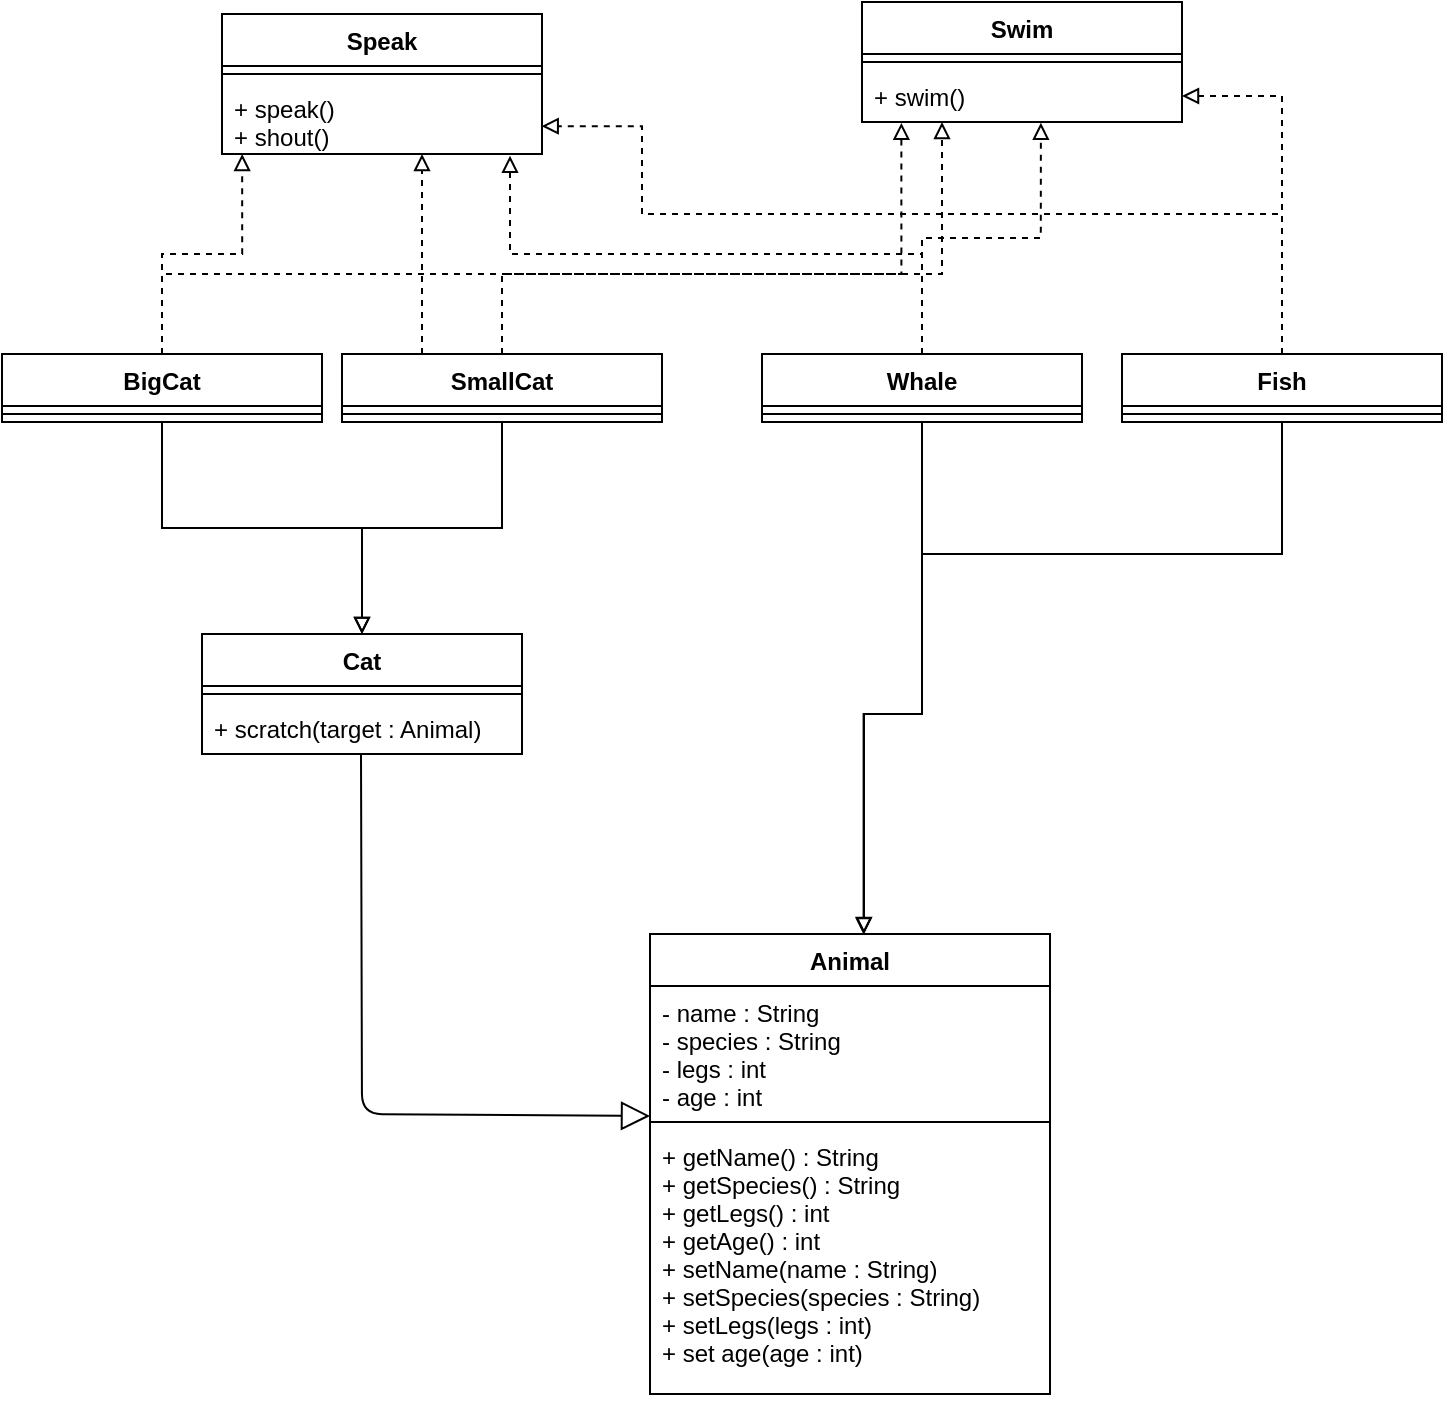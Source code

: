 <mxfile version="14.8.3" type="device"><diagram id="wDMJhhunt3l57JXN3eey" name="Page-1"><mxGraphModel dx="1673" dy="941" grid="1" gridSize="10" guides="1" tooltips="1" connect="1" arrows="1" fold="1" page="1" pageScale="1" pageWidth="827" pageHeight="1169" math="0" shadow="0"><root><mxCell id="0"/><mxCell id="1" parent="0"/><mxCell id="o5MpKeoYOwzZqFyj0bPv-1" value="Speak" style="swimlane;fontStyle=1;align=center;verticalAlign=top;childLayout=stackLayout;horizontal=1;startSize=26;horizontalStack=0;resizeParent=1;resizeParentMax=0;resizeLast=0;collapsible=1;marginBottom=0;" vertex="1" parent="1"><mxGeometry x="200" y="90" width="160" height="70" as="geometry"/></mxCell><mxCell id="o5MpKeoYOwzZqFyj0bPv-3" value="" style="line;strokeWidth=1;fillColor=none;align=left;verticalAlign=middle;spacingTop=-1;spacingLeft=3;spacingRight=3;rotatable=0;labelPosition=right;points=[];portConstraint=eastwest;" vertex="1" parent="o5MpKeoYOwzZqFyj0bPv-1"><mxGeometry y="26" width="160" height="8" as="geometry"/></mxCell><mxCell id="o5MpKeoYOwzZqFyj0bPv-4" value="+ speak()&#10;+ shout()" style="text;strokeColor=none;fillColor=none;align=left;verticalAlign=top;spacingLeft=4;spacingRight=4;overflow=hidden;rotatable=0;points=[[0,0.5],[1,0.5]];portConstraint=eastwest;" vertex="1" parent="o5MpKeoYOwzZqFyj0bPv-1"><mxGeometry y="34" width="160" height="36" as="geometry"/></mxCell><mxCell id="o5MpKeoYOwzZqFyj0bPv-5" value="Swim" style="swimlane;fontStyle=1;align=center;verticalAlign=top;childLayout=stackLayout;horizontal=1;startSize=26;horizontalStack=0;resizeParent=1;resizeParentMax=0;resizeLast=0;collapsible=1;marginBottom=0;" vertex="1" parent="1"><mxGeometry x="520" y="84" width="160" height="60" as="geometry"/></mxCell><mxCell id="o5MpKeoYOwzZqFyj0bPv-7" value="" style="line;strokeWidth=1;fillColor=none;align=left;verticalAlign=middle;spacingTop=-1;spacingLeft=3;spacingRight=3;rotatable=0;labelPosition=right;points=[];portConstraint=eastwest;" vertex="1" parent="o5MpKeoYOwzZqFyj0bPv-5"><mxGeometry y="26" width="160" height="8" as="geometry"/></mxCell><mxCell id="o5MpKeoYOwzZqFyj0bPv-8" value="+ swim()" style="text;strokeColor=none;fillColor=none;align=left;verticalAlign=top;spacingLeft=4;spacingRight=4;overflow=hidden;rotatable=0;points=[[0,0.5],[1,0.5]];portConstraint=eastwest;" vertex="1" parent="o5MpKeoYOwzZqFyj0bPv-5"><mxGeometry y="34" width="160" height="26" as="geometry"/></mxCell><mxCell id="o5MpKeoYOwzZqFyj0bPv-38" style="edgeStyle=orthogonalEdgeStyle;rounded=0;orthogonalLoop=1;jettySize=auto;html=1;entryX=0.5;entryY=0;entryDx=0;entryDy=0;endArrow=block;endFill=0;" edge="1" parent="1" source="o5MpKeoYOwzZqFyj0bPv-9" target="o5MpKeoYOwzZqFyj0bPv-17"><mxGeometry relative="1" as="geometry"/></mxCell><mxCell id="o5MpKeoYOwzZqFyj0bPv-43" style="edgeStyle=orthogonalEdgeStyle;rounded=0;orthogonalLoop=1;jettySize=auto;html=1;endArrow=block;endFill=0;dashed=1;entryX=0.063;entryY=1;entryDx=0;entryDy=0;entryPerimeter=0;" edge="1" parent="1" source="o5MpKeoYOwzZqFyj0bPv-9" target="o5MpKeoYOwzZqFyj0bPv-4"><mxGeometry relative="1" as="geometry"/></mxCell><mxCell id="o5MpKeoYOwzZqFyj0bPv-45" style="edgeStyle=orthogonalEdgeStyle;rounded=0;orthogonalLoop=1;jettySize=auto;html=1;dashed=1;endArrow=block;endFill=0;entryX=0.123;entryY=1.017;entryDx=0;entryDy=0;entryPerimeter=0;" edge="1" parent="1" source="o5MpKeoYOwzZqFyj0bPv-9" target="o5MpKeoYOwzZqFyj0bPv-8"><mxGeometry relative="1" as="geometry"><mxPoint x="540" y="150" as="targetPoint"/><Array as="points"><mxPoint x="170" y="220"/><mxPoint x="540" y="220"/></Array></mxGeometry></mxCell><mxCell id="o5MpKeoYOwzZqFyj0bPv-9" value="BigCat" style="swimlane;fontStyle=1;align=center;verticalAlign=top;childLayout=stackLayout;horizontal=1;startSize=26;horizontalStack=0;resizeParent=1;resizeParentMax=0;resizeLast=0;collapsible=1;marginBottom=0;" vertex="1" parent="1"><mxGeometry x="90" y="260" width="160" height="34" as="geometry"/></mxCell><mxCell id="o5MpKeoYOwzZqFyj0bPv-11" value="" style="line;strokeWidth=1;fillColor=none;align=left;verticalAlign=middle;spacingTop=-1;spacingLeft=3;spacingRight=3;rotatable=0;labelPosition=right;points=[];portConstraint=eastwest;" vertex="1" parent="o5MpKeoYOwzZqFyj0bPv-9"><mxGeometry y="26" width="160" height="8" as="geometry"/></mxCell><mxCell id="o5MpKeoYOwzZqFyj0bPv-39" style="edgeStyle=orthogonalEdgeStyle;rounded=0;orthogonalLoop=1;jettySize=auto;html=1;entryX=0.5;entryY=0;entryDx=0;entryDy=0;endArrow=block;endFill=0;" edge="1" parent="1" source="o5MpKeoYOwzZqFyj0bPv-13" target="o5MpKeoYOwzZqFyj0bPv-17"><mxGeometry relative="1" as="geometry"/></mxCell><mxCell id="o5MpKeoYOwzZqFyj0bPv-44" style="edgeStyle=orthogonalEdgeStyle;rounded=0;orthogonalLoop=1;jettySize=auto;html=1;endArrow=block;endFill=0;dashed=1;entryX=0.625;entryY=1;entryDx=0;entryDy=0;entryPerimeter=0;" edge="1" parent="1" source="o5MpKeoYOwzZqFyj0bPv-13" target="o5MpKeoYOwzZqFyj0bPv-4"><mxGeometry relative="1" as="geometry"><mxPoint x="300" y="170" as="targetPoint"/><Array as="points"><mxPoint x="300" y="230"/><mxPoint x="300" y="230"/></Array></mxGeometry></mxCell><mxCell id="o5MpKeoYOwzZqFyj0bPv-46" style="edgeStyle=orthogonalEdgeStyle;rounded=0;orthogonalLoop=1;jettySize=auto;html=1;dashed=1;endArrow=block;endFill=0;" edge="1" parent="1" source="o5MpKeoYOwzZqFyj0bPv-13" target="o5MpKeoYOwzZqFyj0bPv-8"><mxGeometry relative="1" as="geometry"><mxPoint x="560" y="150" as="targetPoint"/><Array as="points"><mxPoint x="340" y="220"/><mxPoint x="560" y="220"/></Array></mxGeometry></mxCell><mxCell id="o5MpKeoYOwzZqFyj0bPv-13" value="SmallCat" style="swimlane;fontStyle=1;align=center;verticalAlign=top;childLayout=stackLayout;horizontal=1;startSize=26;horizontalStack=0;resizeParent=1;resizeParentMax=0;resizeLast=0;collapsible=1;marginBottom=0;" vertex="1" parent="1"><mxGeometry x="260" y="260" width="160" height="34" as="geometry"/></mxCell><mxCell id="o5MpKeoYOwzZqFyj0bPv-15" value="" style="line;strokeWidth=1;fillColor=none;align=left;verticalAlign=middle;spacingTop=-1;spacingLeft=3;spacingRight=3;rotatable=0;labelPosition=right;points=[];portConstraint=eastwest;" vertex="1" parent="o5MpKeoYOwzZqFyj0bPv-13"><mxGeometry y="26" width="160" height="8" as="geometry"/></mxCell><mxCell id="o5MpKeoYOwzZqFyj0bPv-17" value="Cat" style="swimlane;fontStyle=1;align=center;verticalAlign=top;childLayout=stackLayout;horizontal=1;startSize=26;horizontalStack=0;resizeParent=1;resizeParentMax=0;resizeLast=0;collapsible=1;marginBottom=0;" vertex="1" parent="1"><mxGeometry x="190" y="400" width="160" height="60" as="geometry"/></mxCell><mxCell id="o5MpKeoYOwzZqFyj0bPv-19" value="" style="line;strokeWidth=1;fillColor=none;align=left;verticalAlign=middle;spacingTop=-1;spacingLeft=3;spacingRight=3;rotatable=0;labelPosition=right;points=[];portConstraint=eastwest;" vertex="1" parent="o5MpKeoYOwzZqFyj0bPv-17"><mxGeometry y="26" width="160" height="8" as="geometry"/></mxCell><mxCell id="o5MpKeoYOwzZqFyj0bPv-20" value="+ scratch(target : Animal)" style="text;strokeColor=none;fillColor=none;align=left;verticalAlign=top;spacingLeft=4;spacingRight=4;overflow=hidden;rotatable=0;points=[[0,0.5],[1,0.5]];portConstraint=eastwest;" vertex="1" parent="o5MpKeoYOwzZqFyj0bPv-17"><mxGeometry y="34" width="160" height="26" as="geometry"/></mxCell><mxCell id="o5MpKeoYOwzZqFyj0bPv-40" style="edgeStyle=orthogonalEdgeStyle;rounded=0;orthogonalLoop=1;jettySize=auto;html=1;exitX=0.5;exitY=1;exitDx=0;exitDy=0;endArrow=block;endFill=0;entryX=0.534;entryY=0.001;entryDx=0;entryDy=0;entryPerimeter=0;" edge="1" parent="1" source="o5MpKeoYOwzZqFyj0bPv-21" target="o5MpKeoYOwzZqFyj0bPv-29"><mxGeometry relative="1" as="geometry"><mxPoint x="521" y="547" as="targetPoint"/><Array as="points"><mxPoint x="550" y="440"/><mxPoint x="521" y="440"/></Array></mxGeometry></mxCell><mxCell id="o5MpKeoYOwzZqFyj0bPv-47" style="edgeStyle=orthogonalEdgeStyle;rounded=0;orthogonalLoop=1;jettySize=auto;html=1;entryX=0.9;entryY=1.025;entryDx=0;entryDy=0;entryPerimeter=0;dashed=1;endArrow=block;endFill=0;" edge="1" parent="1" source="o5MpKeoYOwzZqFyj0bPv-21" target="o5MpKeoYOwzZqFyj0bPv-4"><mxGeometry relative="1" as="geometry"/></mxCell><mxCell id="o5MpKeoYOwzZqFyj0bPv-50" style="edgeStyle=orthogonalEdgeStyle;rounded=0;orthogonalLoop=1;jettySize=auto;html=1;dashed=1;endArrow=block;endFill=0;entryX=0.559;entryY=1.016;entryDx=0;entryDy=0;entryPerimeter=0;" edge="1" parent="1" source="o5MpKeoYOwzZqFyj0bPv-21" target="o5MpKeoYOwzZqFyj0bPv-8"><mxGeometry relative="1" as="geometry"><mxPoint x="610" y="150" as="targetPoint"/></mxGeometry></mxCell><mxCell id="o5MpKeoYOwzZqFyj0bPv-21" value="Whale" style="swimlane;fontStyle=1;align=center;verticalAlign=top;childLayout=stackLayout;horizontal=1;startSize=26;horizontalStack=0;resizeParent=1;resizeParentMax=0;resizeLast=0;collapsible=1;marginBottom=0;" vertex="1" parent="1"><mxGeometry x="470" y="260" width="160" height="34" as="geometry"/></mxCell><mxCell id="o5MpKeoYOwzZqFyj0bPv-23" value="" style="line;strokeWidth=1;fillColor=none;align=left;verticalAlign=middle;spacingTop=-1;spacingLeft=3;spacingRight=3;rotatable=0;labelPosition=right;points=[];portConstraint=eastwest;" vertex="1" parent="o5MpKeoYOwzZqFyj0bPv-21"><mxGeometry y="26" width="160" height="8" as="geometry"/></mxCell><mxCell id="o5MpKeoYOwzZqFyj0bPv-41" style="edgeStyle=orthogonalEdgeStyle;rounded=0;orthogonalLoop=1;jettySize=auto;html=1;endArrow=block;endFill=0;" edge="1" parent="1" source="o5MpKeoYOwzZqFyj0bPv-25"><mxGeometry relative="1" as="geometry"><mxPoint x="521" y="550" as="targetPoint"/><Array as="points"><mxPoint x="730" y="360"/><mxPoint x="550" y="360"/><mxPoint x="550" y="440"/><mxPoint x="521" y="440"/></Array></mxGeometry></mxCell><mxCell id="o5MpKeoYOwzZqFyj0bPv-48" style="edgeStyle=orthogonalEdgeStyle;rounded=0;orthogonalLoop=1;jettySize=auto;html=1;entryX=0.999;entryY=0.613;entryDx=0;entryDy=0;entryPerimeter=0;dashed=1;endArrow=block;endFill=0;" edge="1" parent="1" source="o5MpKeoYOwzZqFyj0bPv-25" target="o5MpKeoYOwzZqFyj0bPv-4"><mxGeometry relative="1" as="geometry"><Array as="points"><mxPoint x="730" y="190"/><mxPoint x="410" y="190"/><mxPoint x="410" y="146"/></Array></mxGeometry></mxCell><mxCell id="o5MpKeoYOwzZqFyj0bPv-49" style="edgeStyle=orthogonalEdgeStyle;rounded=0;orthogonalLoop=1;jettySize=auto;html=1;entryX=1;entryY=0.5;entryDx=0;entryDy=0;dashed=1;endArrow=block;endFill=0;" edge="1" parent="1" source="o5MpKeoYOwzZqFyj0bPv-25" target="o5MpKeoYOwzZqFyj0bPv-8"><mxGeometry relative="1" as="geometry"/></mxCell><mxCell id="o5MpKeoYOwzZqFyj0bPv-25" value="Fish" style="swimlane;fontStyle=1;align=center;verticalAlign=top;childLayout=stackLayout;horizontal=1;startSize=26;horizontalStack=0;resizeParent=1;resizeParentMax=0;resizeLast=0;collapsible=1;marginBottom=0;" vertex="1" parent="1"><mxGeometry x="650" y="260" width="160" height="34" as="geometry"/></mxCell><mxCell id="o5MpKeoYOwzZqFyj0bPv-27" value="" style="line;strokeWidth=1;fillColor=none;align=left;verticalAlign=middle;spacingTop=-1;spacingLeft=3;spacingRight=3;rotatable=0;labelPosition=right;points=[];portConstraint=eastwest;" vertex="1" parent="o5MpKeoYOwzZqFyj0bPv-25"><mxGeometry y="26" width="160" height="8" as="geometry"/></mxCell><mxCell id="o5MpKeoYOwzZqFyj0bPv-29" value="Animal" style="swimlane;fontStyle=1;align=center;verticalAlign=top;childLayout=stackLayout;horizontal=1;startSize=26;horizontalStack=0;resizeParent=1;resizeParentMax=0;resizeLast=0;collapsible=1;marginBottom=0;" vertex="1" parent="1"><mxGeometry x="414" y="550" width="200" height="230" as="geometry"/></mxCell><mxCell id="o5MpKeoYOwzZqFyj0bPv-30" value="- name : String&#10;- species : String&#10;- legs : int&#10;- age : int" style="text;strokeColor=none;fillColor=none;align=left;verticalAlign=top;spacingLeft=4;spacingRight=4;overflow=hidden;rotatable=0;points=[[0,0.5],[1,0.5]];portConstraint=eastwest;" vertex="1" parent="o5MpKeoYOwzZqFyj0bPv-29"><mxGeometry y="26" width="200" height="64" as="geometry"/></mxCell><mxCell id="o5MpKeoYOwzZqFyj0bPv-31" value="" style="line;strokeWidth=1;fillColor=none;align=left;verticalAlign=middle;spacingTop=-1;spacingLeft=3;spacingRight=3;rotatable=0;labelPosition=right;points=[];portConstraint=eastwest;" vertex="1" parent="o5MpKeoYOwzZqFyj0bPv-29"><mxGeometry y="90" width="200" height="8" as="geometry"/></mxCell><mxCell id="o5MpKeoYOwzZqFyj0bPv-32" value="+ getName() : String&#10;+ getSpecies() : String&#10;+ getLegs() : int&#10;+ getAge() : int&#10;+ setName(name : String)&#10;+ setSpecies(species : String)&#10;+ setLegs(legs : int)&#10;+ set age(age : int)&#10;" style="text;strokeColor=none;fillColor=none;align=left;verticalAlign=top;spacingLeft=4;spacingRight=4;overflow=hidden;rotatable=0;points=[[0,0.5],[1,0.5]];portConstraint=eastwest;" vertex="1" parent="o5MpKeoYOwzZqFyj0bPv-29"><mxGeometry y="98" width="200" height="132" as="geometry"/></mxCell><mxCell id="o5MpKeoYOwzZqFyj0bPv-36" value="" style="endArrow=block;endFill=0;endSize=12;html=1;entryX=0;entryY=0.125;entryDx=0;entryDy=0;entryPerimeter=0;" edge="1" parent="1" target="o5MpKeoYOwzZqFyj0bPv-31"><mxGeometry width="160" relative="1" as="geometry"><mxPoint x="269.5" y="460" as="sourcePoint"/><mxPoint x="410" y="640" as="targetPoint"/><Array as="points"><mxPoint x="270" y="640"/></Array></mxGeometry></mxCell></root></mxGraphModel></diagram></mxfile>